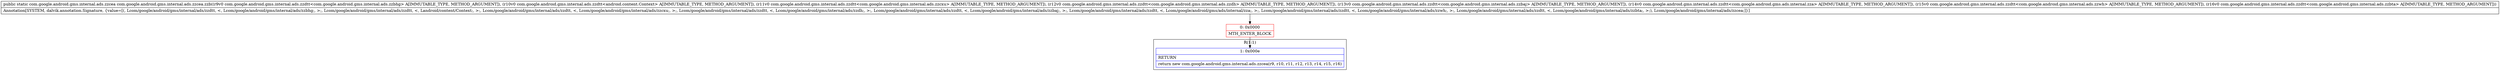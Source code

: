 digraph "CFG forcom.google.android.gms.internal.ads.zzcea.zzb(Lcom\/google\/android\/gms\/internal\/ads\/zzdtt;Lcom\/google\/android\/gms\/internal\/ads\/zzdtt;Lcom\/google\/android\/gms\/internal\/ads\/zzdtt;Lcom\/google\/android\/gms\/internal\/ads\/zzdtt;Lcom\/google\/android\/gms\/internal\/ads\/zzdtt;Lcom\/google\/android\/gms\/internal\/ads\/zzdtt;Lcom\/google\/android\/gms\/internal\/ads\/zzdtt;Lcom\/google\/android\/gms\/internal\/ads\/zzdtt;)Lcom\/google\/android\/gms\/internal\/ads\/zzcea;" {
subgraph cluster_Region_397306259 {
label = "R(1:1)";
node [shape=record,color=blue];
Node_1 [shape=record,label="{1\:\ 0x000e|RETURN\l|return new com.google.android.gms.internal.ads.zzcea(r9, r10, r11, r12, r13, r14, r15, r16)\l}"];
}
Node_0 [shape=record,color=red,label="{0\:\ 0x0000|MTH_ENTER_BLOCK\l}"];
MethodNode[shape=record,label="{public static com.google.android.gms.internal.ads.zzcea com.google.android.gms.internal.ads.zzcea.zzb((r9v0 com.google.android.gms.internal.ads.zzdtt\<com.google.android.gms.internal.ads.zzbhg\> A[IMMUTABLE_TYPE, METHOD_ARGUMENT]), (r10v0 com.google.android.gms.internal.ads.zzdtt\<android.content.Context\> A[IMMUTABLE_TYPE, METHOD_ARGUMENT]), (r11v0 com.google.android.gms.internal.ads.zzdtt\<com.google.android.gms.internal.ads.zzcxu\> A[IMMUTABLE_TYPE, METHOD_ARGUMENT]), (r12v0 com.google.android.gms.internal.ads.zzdtt\<com.google.android.gms.internal.ads.zzdh\> A[IMMUTABLE_TYPE, METHOD_ARGUMENT]), (r13v0 com.google.android.gms.internal.ads.zzdtt\<com.google.android.gms.internal.ads.zzbaj\> A[IMMUTABLE_TYPE, METHOD_ARGUMENT]), (r14v0 com.google.android.gms.internal.ads.zzdtt\<com.google.android.gms.ads.internal.zza\> A[IMMUTABLE_TYPE, METHOD_ARGUMENT]), (r15v0 com.google.android.gms.internal.ads.zzdtt\<com.google.android.gms.internal.ads.zzwh\> A[IMMUTABLE_TYPE, METHOD_ARGUMENT]), (r16v0 com.google.android.gms.internal.ads.zzdtt\<com.google.android.gms.internal.ads.zzbta\> A[IMMUTABLE_TYPE, METHOD_ARGUMENT]))  | Annotation[SYSTEM, dalvik.annotation.Signature, \{value=[(, Lcom\/google\/android\/gms\/internal\/ads\/zzdtt, \<, Lcom\/google\/android\/gms\/internal\/ads\/zzbhg;, \>;, Lcom\/google\/android\/gms\/internal\/ads\/zzdtt, \<, Landroid\/content\/Context;, \>;, Lcom\/google\/android\/gms\/internal\/ads\/zzdtt, \<, Lcom\/google\/android\/gms\/internal\/ads\/zzcxu;, \>;, Lcom\/google\/android\/gms\/internal\/ads\/zzdtt, \<, Lcom\/google\/android\/gms\/internal\/ads\/zzdh;, \>;, Lcom\/google\/android\/gms\/internal\/ads\/zzdtt, \<, Lcom\/google\/android\/gms\/internal\/ads\/zzbaj;, \>;, Lcom\/google\/android\/gms\/internal\/ads\/zzdtt, \<, Lcom\/google\/android\/gms\/ads\/internal\/zza;, \>;, Lcom\/google\/android\/gms\/internal\/ads\/zzdtt, \<, Lcom\/google\/android\/gms\/internal\/ads\/zzwh;, \>;, Lcom\/google\/android\/gms\/internal\/ads\/zzdtt, \<, Lcom\/google\/android\/gms\/internal\/ads\/zzbta;, \>;), Lcom\/google\/android\/gms\/internal\/ads\/zzcea;]\}]\l}"];
MethodNode -> Node_0;
Node_0 -> Node_1;
}

